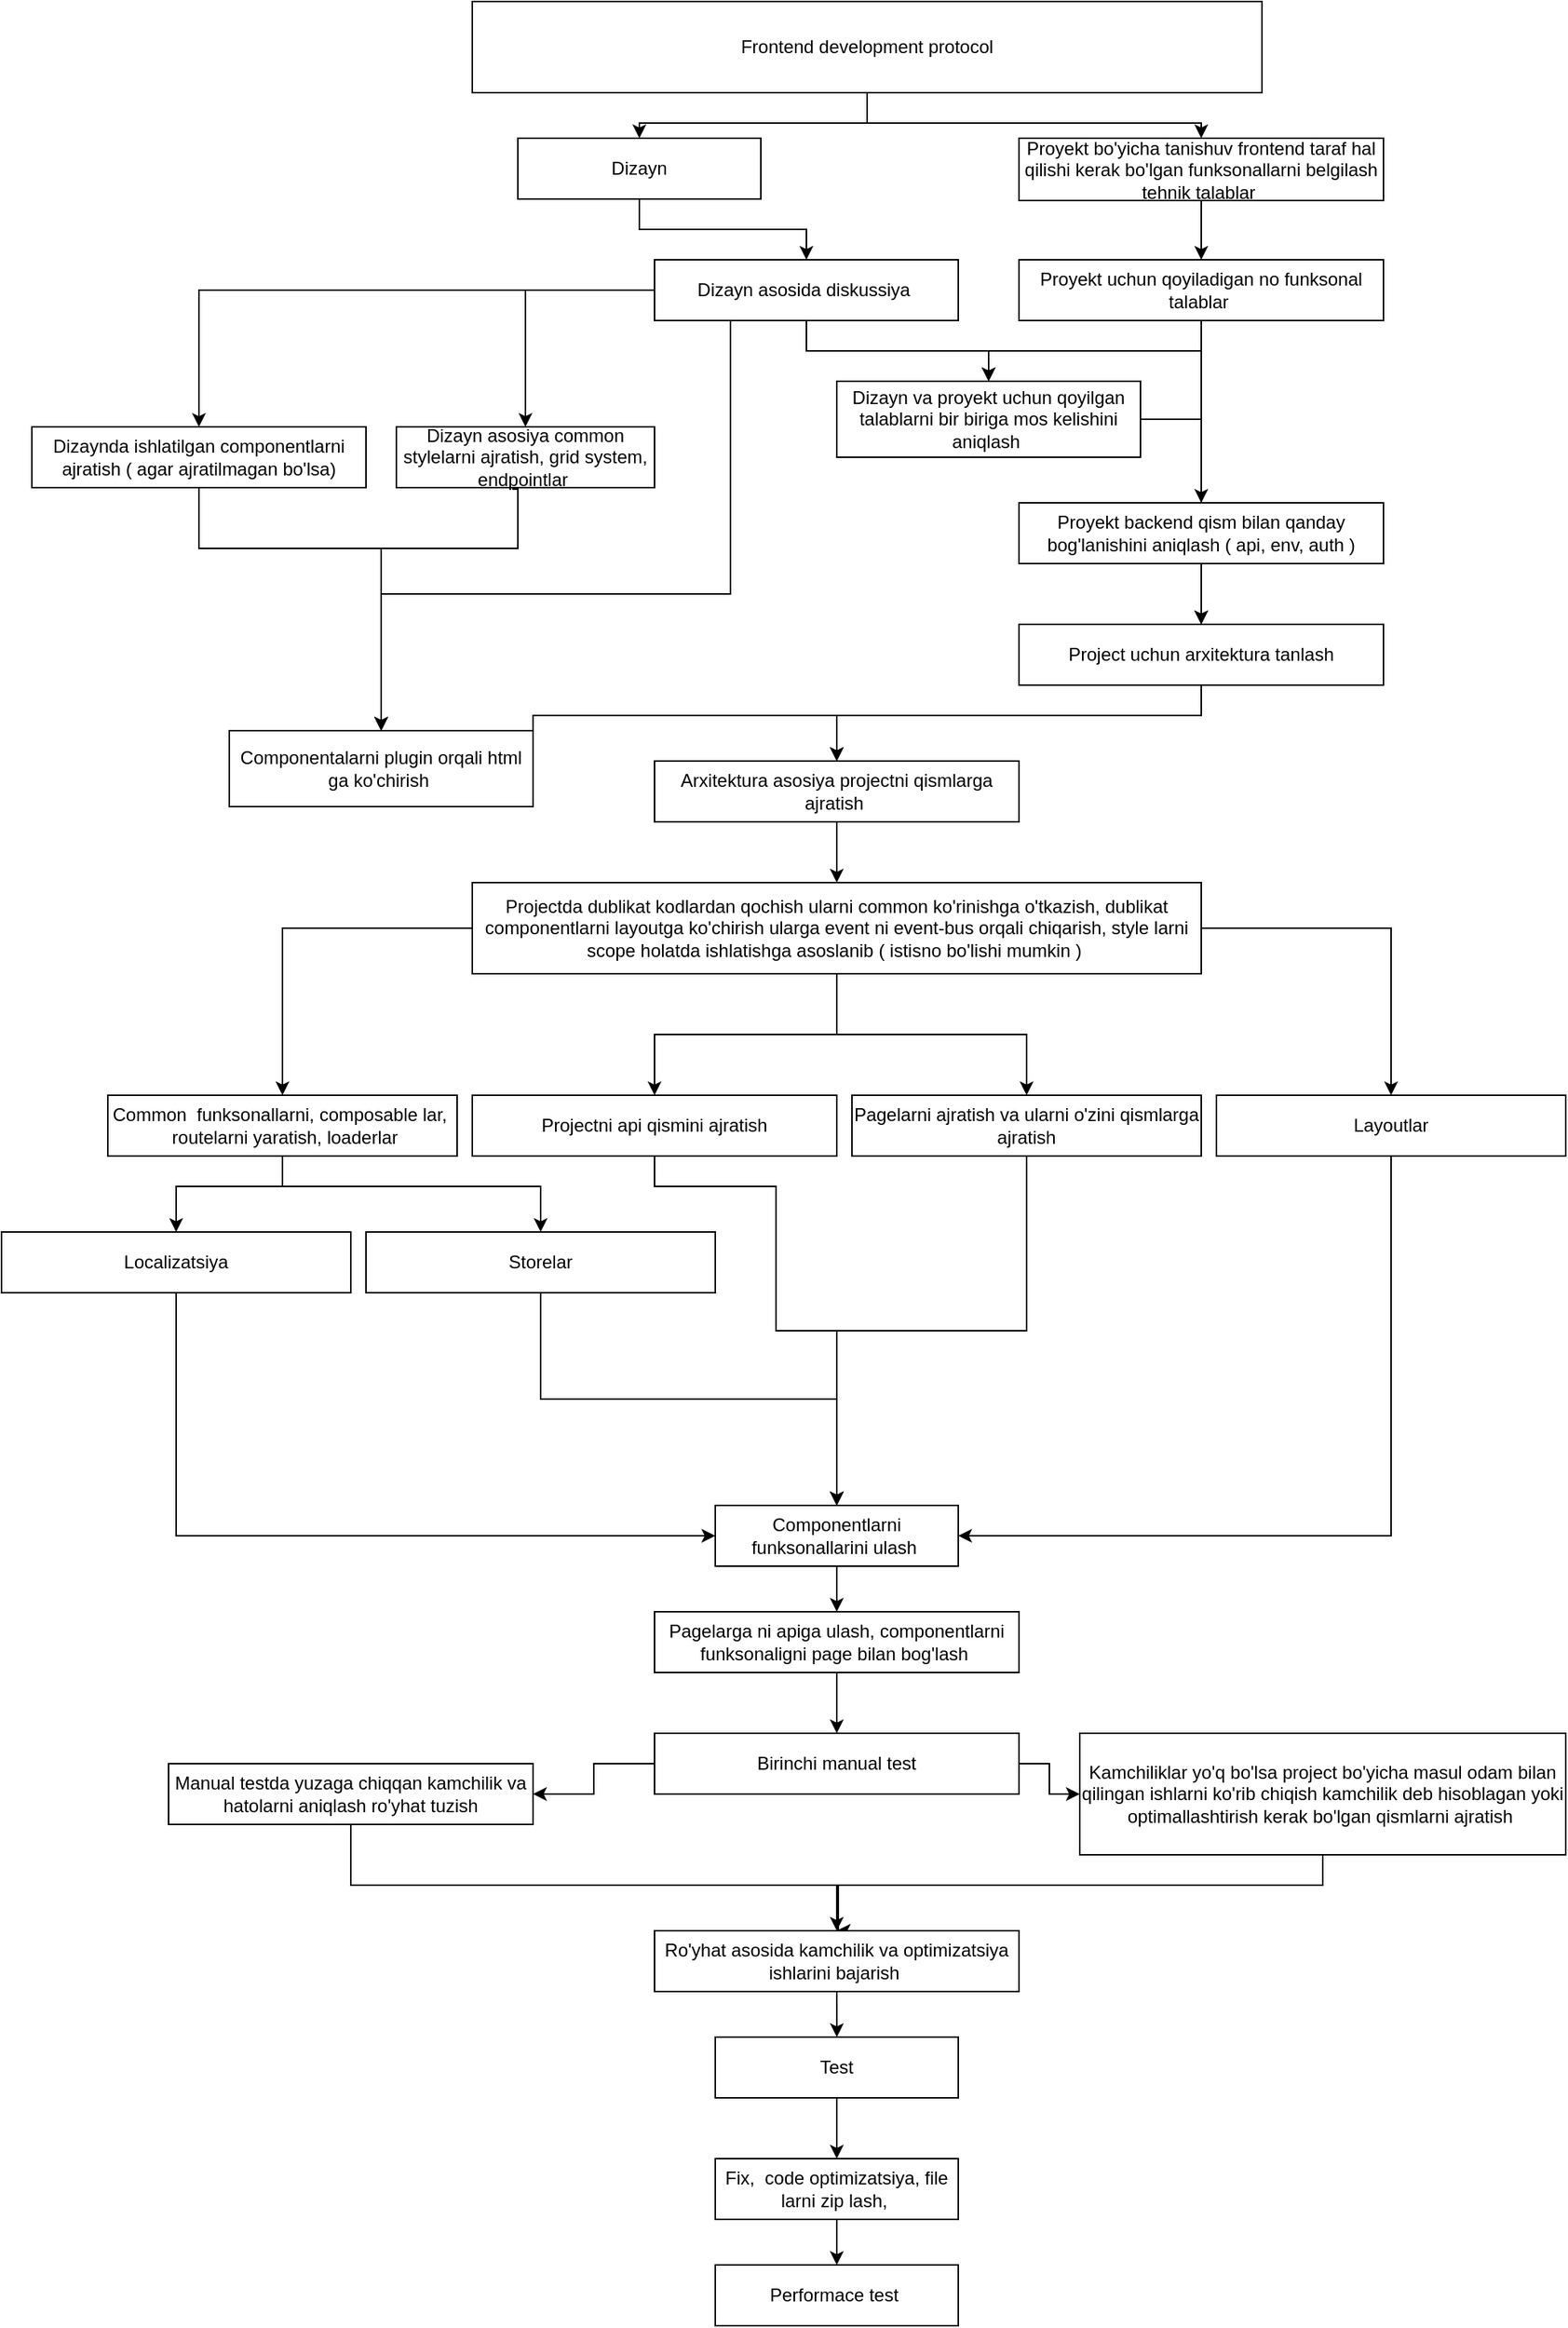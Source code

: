 <mxfile version="24.7.17">
  <diagram name="Page-1" id="ArStcaM5DUYL-hzr79vU">
    <mxGraphModel dx="5736" dy="3088" grid="1" gridSize="10" guides="1" tooltips="1" connect="1" arrows="1" fold="1" page="1" pageScale="1" pageWidth="1100" pageHeight="1700" math="0" shadow="0">
      <root>
        <mxCell id="0" />
        <mxCell id="1" parent="0" />
        <mxCell id="h19QluJANSFqdkkZkH_Q-4" value="" style="edgeStyle=orthogonalEdgeStyle;rounded=0;orthogonalLoop=1;jettySize=auto;html=1;" edge="1" parent="1" source="h19QluJANSFqdkkZkH_Q-1" target="h19QluJANSFqdkkZkH_Q-2">
          <mxGeometry relative="1" as="geometry" />
        </mxCell>
        <mxCell id="h19QluJANSFqdkkZkH_Q-15" style="edgeStyle=orthogonalEdgeStyle;rounded=0;orthogonalLoop=1;jettySize=auto;html=1;exitX=0.5;exitY=1;exitDx=0;exitDy=0;entryX=0.5;entryY=0;entryDx=0;entryDy=0;" edge="1" parent="1" source="h19QluJANSFqdkkZkH_Q-1" target="h19QluJANSFqdkkZkH_Q-12">
          <mxGeometry relative="1" as="geometry" />
        </mxCell>
        <mxCell id="h19QluJANSFqdkkZkH_Q-1" value="Frontend development protocol" style="rounded=0;whiteSpace=wrap;html=1;" vertex="1" parent="1">
          <mxGeometry x="320" y="40" width="520" height="60" as="geometry" />
        </mxCell>
        <mxCell id="h19QluJANSFqdkkZkH_Q-11" value="" style="edgeStyle=orthogonalEdgeStyle;rounded=0;orthogonalLoop=1;jettySize=auto;html=1;" edge="1" parent="1" source="h19QluJANSFqdkkZkH_Q-2" target="h19QluJANSFqdkkZkH_Q-10">
          <mxGeometry relative="1" as="geometry" />
        </mxCell>
        <mxCell id="h19QluJANSFqdkkZkH_Q-48" style="edgeStyle=orthogonalEdgeStyle;rounded=0;orthogonalLoop=1;jettySize=auto;html=1;exitX=0.25;exitY=1;exitDx=0;exitDy=0;entryX=0.5;entryY=0;entryDx=0;entryDy=0;" edge="1" parent="1" source="h19QluJANSFqdkkZkH_Q-10" target="h19QluJANSFqdkkZkH_Q-8">
          <mxGeometry relative="1" as="geometry">
            <mxPoint x="430.0" y="230" as="sourcePoint" />
            <Array as="points">
              <mxPoint x="490" y="430" />
              <mxPoint x="260" y="430" />
            </Array>
          </mxGeometry>
        </mxCell>
        <mxCell id="h19QluJANSFqdkkZkH_Q-49" style="edgeStyle=orthogonalEdgeStyle;rounded=0;orthogonalLoop=1;jettySize=auto;html=1;exitX=0;exitY=0.5;exitDx=0;exitDy=0;entryX=0.5;entryY=0;entryDx=0;entryDy=0;" edge="1" parent="1" source="h19QluJANSFqdkkZkH_Q-10" target="h19QluJANSFqdkkZkH_Q-6">
          <mxGeometry relative="1" as="geometry" />
        </mxCell>
        <mxCell id="h19QluJANSFqdkkZkH_Q-61" style="edgeStyle=orthogonalEdgeStyle;rounded=0;orthogonalLoop=1;jettySize=auto;html=1;exitX=0;exitY=0.5;exitDx=0;exitDy=0;entryX=0.5;entryY=0;entryDx=0;entryDy=0;" edge="1" parent="1" source="h19QluJANSFqdkkZkH_Q-10" target="h19QluJANSFqdkkZkH_Q-60">
          <mxGeometry relative="1" as="geometry">
            <mxPoint x="430.0" y="230" as="sourcePoint" />
          </mxGeometry>
        </mxCell>
        <mxCell id="h19QluJANSFqdkkZkH_Q-2" value="Dizayn" style="rounded=0;whiteSpace=wrap;html=1;" vertex="1" parent="1">
          <mxGeometry x="350" y="130" width="160" height="40" as="geometry" />
        </mxCell>
        <mxCell id="h19QluJANSFqdkkZkH_Q-50" style="edgeStyle=orthogonalEdgeStyle;rounded=0;orthogonalLoop=1;jettySize=auto;html=1;exitX=0.5;exitY=1;exitDx=0;exitDy=0;entryX=0.5;entryY=0;entryDx=0;entryDy=0;" edge="1" parent="1" source="h19QluJANSFqdkkZkH_Q-6" target="h19QluJANSFqdkkZkH_Q-8">
          <mxGeometry relative="1" as="geometry">
            <Array as="points">
              <mxPoint x="140" y="400" />
              <mxPoint x="260" y="400" />
            </Array>
          </mxGeometry>
        </mxCell>
        <mxCell id="h19QluJANSFqdkkZkH_Q-6" value="Dizaynda ishlatilgan componentlarni ajratish ( agar ajratilmagan bo&#39;lsa)" style="rounded=0;whiteSpace=wrap;html=1;" vertex="1" parent="1">
          <mxGeometry x="30" y="320" width="220" height="40" as="geometry" />
        </mxCell>
        <mxCell id="h19QluJANSFqdkkZkH_Q-39" style="edgeStyle=orthogonalEdgeStyle;rounded=0;orthogonalLoop=1;jettySize=auto;html=1;exitX=1;exitY=0.5;exitDx=0;exitDy=0;entryX=0.5;entryY=0;entryDx=0;entryDy=0;" edge="1" parent="1" source="h19QluJANSFqdkkZkH_Q-8" target="h19QluJANSFqdkkZkH_Q-23">
          <mxGeometry relative="1" as="geometry">
            <Array as="points">
              <mxPoint x="360" y="545" />
              <mxPoint x="360" y="510" />
              <mxPoint x="560" y="510" />
            </Array>
          </mxGeometry>
        </mxCell>
        <mxCell id="h19QluJANSFqdkkZkH_Q-8" value="Componentalarni plugin orqali html ga ko&#39;chirish&amp;nbsp;" style="rounded=0;whiteSpace=wrap;html=1;" vertex="1" parent="1">
          <mxGeometry x="160" y="520" width="200" height="50" as="geometry" />
        </mxCell>
        <mxCell id="h19QluJANSFqdkkZkH_Q-19" value="" style="edgeStyle=orthogonalEdgeStyle;rounded=0;orthogonalLoop=1;jettySize=auto;html=1;" edge="1" parent="1" source="h19QluJANSFqdkkZkH_Q-10" target="h19QluJANSFqdkkZkH_Q-18">
          <mxGeometry relative="1" as="geometry" />
        </mxCell>
        <mxCell id="h19QluJANSFqdkkZkH_Q-10" value="Dizayn asosida diskussiya&amp;nbsp;" style="rounded=0;whiteSpace=wrap;html=1;" vertex="1" parent="1">
          <mxGeometry x="440" y="210" width="200" height="40" as="geometry" />
        </mxCell>
        <mxCell id="h19QluJANSFqdkkZkH_Q-17" value="" style="edgeStyle=orthogonalEdgeStyle;rounded=0;orthogonalLoop=1;jettySize=auto;html=1;" edge="1" parent="1" source="h19QluJANSFqdkkZkH_Q-12" target="h19QluJANSFqdkkZkH_Q-16">
          <mxGeometry relative="1" as="geometry" />
        </mxCell>
        <mxCell id="h19QluJANSFqdkkZkH_Q-12" value="Proyekt bo&#39;yicha tanishuv frontend taraf hal qilishi kerak bo&#39;lgan funksonallarni belgilash tehnik talablar&amp;nbsp;" style="rounded=0;whiteSpace=wrap;html=1;" vertex="1" parent="1">
          <mxGeometry x="680" y="130" width="240" height="41" as="geometry" />
        </mxCell>
        <mxCell id="h19QluJANSFqdkkZkH_Q-20" style="edgeStyle=orthogonalEdgeStyle;rounded=0;orthogonalLoop=1;jettySize=auto;html=1;exitX=0.5;exitY=1;exitDx=0;exitDy=0;entryX=0.5;entryY=0;entryDx=0;entryDy=0;" edge="1" parent="1" source="h19QluJANSFqdkkZkH_Q-16" target="h19QluJANSFqdkkZkH_Q-18">
          <mxGeometry relative="1" as="geometry" />
        </mxCell>
        <mxCell id="h19QluJANSFqdkkZkH_Q-37" style="edgeStyle=orthogonalEdgeStyle;rounded=0;orthogonalLoop=1;jettySize=auto;html=1;exitX=0.5;exitY=1;exitDx=0;exitDy=0;entryX=0.5;entryY=0;entryDx=0;entryDy=0;entryPerimeter=0;" edge="1" parent="1" source="h19QluJANSFqdkkZkH_Q-16" target="h19QluJANSFqdkkZkH_Q-35">
          <mxGeometry relative="1" as="geometry">
            <mxPoint x="795" y="370" as="targetPoint" />
          </mxGeometry>
        </mxCell>
        <mxCell id="h19QluJANSFqdkkZkH_Q-16" value="Proyekt uchun qoyiladigan no funksonal talablar&amp;nbsp;" style="rounded=0;whiteSpace=wrap;html=1;" vertex="1" parent="1">
          <mxGeometry x="680" y="210" width="240" height="40" as="geometry" />
        </mxCell>
        <mxCell id="h19QluJANSFqdkkZkH_Q-32" style="edgeStyle=orthogonalEdgeStyle;rounded=0;orthogonalLoop=1;jettySize=auto;html=1;exitX=1;exitY=0.5;exitDx=0;exitDy=0;entryX=0.5;entryY=0;entryDx=0;entryDy=0;" edge="1" parent="1" source="h19QluJANSFqdkkZkH_Q-18" target="h19QluJANSFqdkkZkH_Q-21">
          <mxGeometry relative="1" as="geometry" />
        </mxCell>
        <mxCell id="h19QluJANSFqdkkZkH_Q-18" value="Dizayn va proyekt uchun qoyilgan talablarni bir biriga mos kelishini aniqlash&amp;nbsp;" style="rounded=0;whiteSpace=wrap;html=1;" vertex="1" parent="1">
          <mxGeometry x="560" y="290" width="200" height="50" as="geometry" />
        </mxCell>
        <mxCell id="h19QluJANSFqdkkZkH_Q-24" value="" style="edgeStyle=orthogonalEdgeStyle;rounded=0;orthogonalLoop=1;jettySize=auto;html=1;" edge="1" parent="1" source="h19QluJANSFqdkkZkH_Q-21" target="h19QluJANSFqdkkZkH_Q-23">
          <mxGeometry relative="1" as="geometry">
            <Array as="points">
              <mxPoint x="800" y="510" />
              <mxPoint x="560" y="510" />
            </Array>
          </mxGeometry>
        </mxCell>
        <mxCell id="h19QluJANSFqdkkZkH_Q-21" value="Project uchun arxitektura tanlash" style="rounded=0;whiteSpace=wrap;html=1;" vertex="1" parent="1">
          <mxGeometry x="680" y="450" width="240" height="40" as="geometry" />
        </mxCell>
        <mxCell id="h19QluJANSFqdkkZkH_Q-34" value="" style="edgeStyle=orthogonalEdgeStyle;rounded=0;orthogonalLoop=1;jettySize=auto;html=1;" edge="1" parent="1" source="h19QluJANSFqdkkZkH_Q-44" target="h19QluJANSFqdkkZkH_Q-33">
          <mxGeometry relative="1" as="geometry" />
        </mxCell>
        <mxCell id="h19QluJANSFqdkkZkH_Q-23" value="Arxitektura asosiya projectni qismlarga ajratish&amp;nbsp;" style="rounded=0;whiteSpace=wrap;html=1;" vertex="1" parent="1">
          <mxGeometry x="440" y="540" width="240" height="40" as="geometry" />
        </mxCell>
        <mxCell id="h19QluJANSFqdkkZkH_Q-51" style="edgeStyle=orthogonalEdgeStyle;rounded=0;orthogonalLoop=1;jettySize=auto;html=1;exitX=0.5;exitY=1;exitDx=0;exitDy=0;entryX=0.5;entryY=0;entryDx=0;entryDy=0;" edge="1" parent="1" source="h19QluJANSFqdkkZkH_Q-26" target="h19QluJANSFqdkkZkH_Q-42">
          <mxGeometry relative="1" as="geometry">
            <Array as="points">
              <mxPoint x="195" y="820" />
              <mxPoint x="365" y="820" />
            </Array>
          </mxGeometry>
        </mxCell>
        <mxCell id="h19QluJANSFqdkkZkH_Q-65" style="edgeStyle=orthogonalEdgeStyle;rounded=0;orthogonalLoop=1;jettySize=auto;html=1;exitX=0.5;exitY=1;exitDx=0;exitDy=0;entryX=0.5;entryY=0;entryDx=0;entryDy=0;" edge="1" parent="1" source="h19QluJANSFqdkkZkH_Q-26" target="h19QluJANSFqdkkZkH_Q-64">
          <mxGeometry relative="1" as="geometry">
            <Array as="points">
              <mxPoint x="195" y="820" />
              <mxPoint x="125" y="820" />
            </Array>
          </mxGeometry>
        </mxCell>
        <mxCell id="h19QluJANSFqdkkZkH_Q-26" value="Common&amp;nbsp; funksonallarni, composable lar,&amp;nbsp; &amp;nbsp;routelarni yaratish, loaderlar" style="rounded=0;whiteSpace=wrap;html=1;" vertex="1" parent="1">
          <mxGeometry x="80" y="760" width="230" height="40" as="geometry" />
        </mxCell>
        <mxCell id="h19QluJANSFqdkkZkH_Q-69" style="edgeStyle=orthogonalEdgeStyle;rounded=0;orthogonalLoop=1;jettySize=auto;html=1;exitX=0.5;exitY=1;exitDx=0;exitDy=0;entryX=0.5;entryY=0;entryDx=0;entryDy=0;" edge="1" parent="1" source="h19QluJANSFqdkkZkH_Q-28" target="h19QluJANSFqdkkZkH_Q-52">
          <mxGeometry relative="1" as="geometry" />
        </mxCell>
        <mxCell id="h19QluJANSFqdkkZkH_Q-28" value="Pagelarni ajratish va ularni o&#39;zini qismlarga ajratish" style="rounded=0;whiteSpace=wrap;html=1;" vertex="1" parent="1">
          <mxGeometry x="570" y="760" width="230" height="40" as="geometry" />
        </mxCell>
        <mxCell id="h19QluJANSFqdkkZkH_Q-86" style="edgeStyle=orthogonalEdgeStyle;rounded=0;orthogonalLoop=1;jettySize=auto;html=1;exitX=0.5;exitY=1;exitDx=0;exitDy=0;" edge="1" parent="1" source="h19QluJANSFqdkkZkH_Q-33" target="h19QluJANSFqdkkZkH_Q-52">
          <mxGeometry relative="1" as="geometry">
            <Array as="points">
              <mxPoint x="440" y="820" />
              <mxPoint x="520" y="820" />
              <mxPoint x="520" y="915" />
              <mxPoint x="560" y="915" />
            </Array>
          </mxGeometry>
        </mxCell>
        <mxCell id="h19QluJANSFqdkkZkH_Q-33" value="Projectni api qismini ajratish" style="rounded=0;whiteSpace=wrap;html=1;" vertex="1" parent="1">
          <mxGeometry x="320" y="760" width="240" height="40" as="geometry" />
        </mxCell>
        <mxCell id="h19QluJANSFqdkkZkH_Q-38" style="edgeStyle=orthogonalEdgeStyle;rounded=0;orthogonalLoop=1;jettySize=auto;html=1;exitX=0.5;exitY=1;exitDx=0;exitDy=0;entryX=0.5;entryY=0;entryDx=0;entryDy=0;" edge="1" parent="1" source="h19QluJANSFqdkkZkH_Q-35" target="h19QluJANSFqdkkZkH_Q-21">
          <mxGeometry relative="1" as="geometry" />
        </mxCell>
        <mxCell id="h19QluJANSFqdkkZkH_Q-35" value="Proyekt backend qism bilan qanday bog&#39;lanishini aniqlash ( api, env, auth )" style="rounded=0;whiteSpace=wrap;html=1;" vertex="1" parent="1">
          <mxGeometry x="680" y="370" width="240" height="40" as="geometry" />
        </mxCell>
        <mxCell id="h19QluJANSFqdkkZkH_Q-70" style="edgeStyle=orthogonalEdgeStyle;rounded=0;orthogonalLoop=1;jettySize=auto;html=1;exitX=0.5;exitY=1;exitDx=0;exitDy=0;entryX=1;entryY=0.5;entryDx=0;entryDy=0;" edge="1" parent="1" source="h19QluJANSFqdkkZkH_Q-41" target="h19QluJANSFqdkkZkH_Q-52">
          <mxGeometry relative="1" as="geometry" />
        </mxCell>
        <mxCell id="h19QluJANSFqdkkZkH_Q-41" value="Layoutlar" style="rounded=0;whiteSpace=wrap;html=1;" vertex="1" parent="1">
          <mxGeometry x="810" y="760" width="230" height="40" as="geometry" />
        </mxCell>
        <mxCell id="h19QluJANSFqdkkZkH_Q-53" style="edgeStyle=orthogonalEdgeStyle;rounded=0;orthogonalLoop=1;jettySize=auto;html=1;exitX=0.5;exitY=1;exitDx=0;exitDy=0;" edge="1" parent="1" source="h19QluJANSFqdkkZkH_Q-42" target="h19QluJANSFqdkkZkH_Q-52">
          <mxGeometry relative="1" as="geometry" />
        </mxCell>
        <mxCell id="h19QluJANSFqdkkZkH_Q-42" value="Storelar" style="rounded=0;whiteSpace=wrap;html=1;" vertex="1" parent="1">
          <mxGeometry x="250" y="850" width="230" height="40" as="geometry" />
        </mxCell>
        <mxCell id="h19QluJANSFqdkkZkH_Q-45" value="" style="edgeStyle=orthogonalEdgeStyle;rounded=0;orthogonalLoop=1;jettySize=auto;html=1;" edge="1" parent="1" source="h19QluJANSFqdkkZkH_Q-23" target="h19QluJANSFqdkkZkH_Q-44">
          <mxGeometry relative="1" as="geometry">
            <mxPoint x="560" y="580" as="sourcePoint" />
            <mxPoint x="560" y="770" as="targetPoint" />
          </mxGeometry>
        </mxCell>
        <mxCell id="h19QluJANSFqdkkZkH_Q-46" style="edgeStyle=orthogonalEdgeStyle;rounded=0;orthogonalLoop=1;jettySize=auto;html=1;exitX=0;exitY=0.5;exitDx=0;exitDy=0;entryX=0.5;entryY=0;entryDx=0;entryDy=0;" edge="1" parent="1" source="h19QluJANSFqdkkZkH_Q-44" target="h19QluJANSFqdkkZkH_Q-26">
          <mxGeometry relative="1" as="geometry" />
        </mxCell>
        <mxCell id="h19QluJANSFqdkkZkH_Q-47" style="edgeStyle=orthogonalEdgeStyle;rounded=0;orthogonalLoop=1;jettySize=auto;html=1;exitX=0.5;exitY=1;exitDx=0;exitDy=0;entryX=0.5;entryY=0;entryDx=0;entryDy=0;" edge="1" parent="1" source="h19QluJANSFqdkkZkH_Q-44" target="h19QluJANSFqdkkZkH_Q-28">
          <mxGeometry relative="1" as="geometry" />
        </mxCell>
        <mxCell id="h19QluJANSFqdkkZkH_Q-67" style="edgeStyle=orthogonalEdgeStyle;rounded=0;orthogonalLoop=1;jettySize=auto;html=1;exitX=1;exitY=0.5;exitDx=0;exitDy=0;entryX=0.5;entryY=0;entryDx=0;entryDy=0;" edge="1" parent="1" source="h19QluJANSFqdkkZkH_Q-44" target="h19QluJANSFqdkkZkH_Q-41">
          <mxGeometry relative="1" as="geometry" />
        </mxCell>
        <mxCell id="h19QluJANSFqdkkZkH_Q-44" value="Projectda dublikat kodlardan qochish ularni common ko&#39;rinishga o&#39;tkazish, dublikat componentlarni layoutga ko&#39;chirish ularga event ni event-bus orqali chiqarish, style larni scope holatda ishlatishga asoslanib ( istisno bo&#39;lishi mumkin )&amp;nbsp;" style="rounded=0;whiteSpace=wrap;html=1;" vertex="1" parent="1">
          <mxGeometry x="320" y="620" width="480" height="60" as="geometry" />
        </mxCell>
        <mxCell id="h19QluJANSFqdkkZkH_Q-56" value="" style="edgeStyle=orthogonalEdgeStyle;rounded=0;orthogonalLoop=1;jettySize=auto;html=1;" edge="1" parent="1" source="h19QluJANSFqdkkZkH_Q-52" target="h19QluJANSFqdkkZkH_Q-55">
          <mxGeometry relative="1" as="geometry" />
        </mxCell>
        <mxCell id="h19QluJANSFqdkkZkH_Q-52" value="Componentlarni funksonallarini ulash&amp;nbsp;" style="rounded=0;whiteSpace=wrap;html=1;" vertex="1" parent="1">
          <mxGeometry x="480" y="1030" width="160" height="40" as="geometry" />
        </mxCell>
        <mxCell id="h19QluJANSFqdkkZkH_Q-72" value="" style="edgeStyle=orthogonalEdgeStyle;rounded=0;orthogonalLoop=1;jettySize=auto;html=1;" edge="1" parent="1" source="h19QluJANSFqdkkZkH_Q-55" target="h19QluJANSFqdkkZkH_Q-71">
          <mxGeometry relative="1" as="geometry" />
        </mxCell>
        <mxCell id="h19QluJANSFqdkkZkH_Q-55" value="Pagelarga ni apiga ulash, componentlarni funksonaligni page bilan bog&#39;lash&amp;nbsp;" style="rounded=0;whiteSpace=wrap;html=1;" vertex="1" parent="1">
          <mxGeometry x="440" y="1100" width="240" height="40" as="geometry" />
        </mxCell>
        <mxCell id="h19QluJANSFqdkkZkH_Q-62" style="edgeStyle=orthogonalEdgeStyle;rounded=0;orthogonalLoop=1;jettySize=auto;html=1;entryX=0.5;entryY=0;entryDx=0;entryDy=0;exitX=0.449;exitY=1.025;exitDx=0;exitDy=0;exitPerimeter=0;" edge="1" parent="1" source="h19QluJANSFqdkkZkH_Q-60" target="h19QluJANSFqdkkZkH_Q-8">
          <mxGeometry relative="1" as="geometry">
            <mxPoint x="240" y="520" as="targetPoint" />
            <mxPoint x="330" y="380" as="sourcePoint" />
            <Array as="points">
              <mxPoint x="350" y="361" />
              <mxPoint x="350" y="400" />
              <mxPoint x="260" y="400" />
            </Array>
          </mxGeometry>
        </mxCell>
        <mxCell id="h19QluJANSFqdkkZkH_Q-60" value="Dizayn asosiya common stylelarni ajratish, grid system, endpointlar&amp;nbsp;" style="rounded=0;whiteSpace=wrap;html=1;" vertex="1" parent="1">
          <mxGeometry x="270" y="320" width="170" height="40" as="geometry" />
        </mxCell>
        <mxCell id="h19QluJANSFqdkkZkH_Q-66" style="edgeStyle=orthogonalEdgeStyle;rounded=0;orthogonalLoop=1;jettySize=auto;html=1;exitX=0.5;exitY=1;exitDx=0;exitDy=0;entryX=0;entryY=0.5;entryDx=0;entryDy=0;" edge="1" parent="1" source="h19QluJANSFqdkkZkH_Q-64" target="h19QluJANSFqdkkZkH_Q-52">
          <mxGeometry relative="1" as="geometry" />
        </mxCell>
        <mxCell id="h19QluJANSFqdkkZkH_Q-64" value="Localizatsiya" style="rounded=0;whiteSpace=wrap;html=1;" vertex="1" parent="1">
          <mxGeometry x="10" y="850" width="230" height="40" as="geometry" />
        </mxCell>
        <mxCell id="h19QluJANSFqdkkZkH_Q-74" value="" style="edgeStyle=orthogonalEdgeStyle;rounded=0;orthogonalLoop=1;jettySize=auto;html=1;" edge="1" parent="1" source="h19QluJANSFqdkkZkH_Q-71" target="h19QluJANSFqdkkZkH_Q-73">
          <mxGeometry relative="1" as="geometry" />
        </mxCell>
        <mxCell id="h19QluJANSFqdkkZkH_Q-76" value="" style="edgeStyle=orthogonalEdgeStyle;rounded=0;orthogonalLoop=1;jettySize=auto;html=1;" edge="1" parent="1" source="h19QluJANSFqdkkZkH_Q-71" target="h19QluJANSFqdkkZkH_Q-75">
          <mxGeometry relative="1" as="geometry" />
        </mxCell>
        <mxCell id="h19QluJANSFqdkkZkH_Q-71" value="Birinchi manual test" style="rounded=0;whiteSpace=wrap;html=1;" vertex="1" parent="1">
          <mxGeometry x="440" y="1180" width="240" height="40" as="geometry" />
        </mxCell>
        <mxCell id="h19QluJANSFqdkkZkH_Q-78" style="edgeStyle=orthogonalEdgeStyle;rounded=0;orthogonalLoop=1;jettySize=auto;html=1;exitX=0.5;exitY=1;exitDx=0;exitDy=0;" edge="1" parent="1" source="h19QluJANSFqdkkZkH_Q-73" target="h19QluJANSFqdkkZkH_Q-77">
          <mxGeometry relative="1" as="geometry">
            <Array as="points">
              <mxPoint x="240" y="1280" />
              <mxPoint x="560" y="1280" />
            </Array>
          </mxGeometry>
        </mxCell>
        <mxCell id="h19QluJANSFqdkkZkH_Q-73" value="Manual testda yuzaga chiqqan kamchilik va hatolarni aniqlash ro&#39;yhat tuzish" style="rounded=0;whiteSpace=wrap;html=1;" vertex="1" parent="1">
          <mxGeometry x="120" y="1200" width="240" height="40" as="geometry" />
        </mxCell>
        <mxCell id="h19QluJANSFqdkkZkH_Q-79" style="edgeStyle=orthogonalEdgeStyle;rounded=0;orthogonalLoop=1;jettySize=auto;html=1;exitX=0.5;exitY=1;exitDx=0;exitDy=0;entryX=0.5;entryY=0;entryDx=0;entryDy=0;" edge="1" parent="1" source="h19QluJANSFqdkkZkH_Q-75" target="h19QluJANSFqdkkZkH_Q-77">
          <mxGeometry relative="1" as="geometry">
            <mxPoint x="560" y="1290" as="targetPoint" />
            <Array as="points">
              <mxPoint x="880" y="1280" />
              <mxPoint x="561" y="1280" />
              <mxPoint x="561" y="1310" />
            </Array>
          </mxGeometry>
        </mxCell>
        <mxCell id="h19QluJANSFqdkkZkH_Q-75" value="Kamchiliklar yo&#39;q bo&#39;lsa project bo&#39;yicha masul odam bilan qilingan ishlarni ko&#39;rib chiqish kamchilik deb hisoblagan yoki optimallashtirish kerak bo&#39;lgan qismlarni ajratish&amp;nbsp;" style="rounded=0;whiteSpace=wrap;html=1;" vertex="1" parent="1">
          <mxGeometry x="720" y="1180" width="320" height="80" as="geometry" />
        </mxCell>
        <mxCell id="h19QluJANSFqdkkZkH_Q-80" style="edgeStyle=orthogonalEdgeStyle;rounded=0;orthogonalLoop=1;jettySize=auto;html=1;exitX=0.5;exitY=1;exitDx=0;exitDy=0;" edge="1" parent="1" source="h19QluJANSFqdkkZkH_Q-77">
          <mxGeometry relative="1" as="geometry">
            <mxPoint x="560.059" y="1380" as="targetPoint" />
          </mxGeometry>
        </mxCell>
        <mxCell id="h19QluJANSFqdkkZkH_Q-77" value="Ro&#39;yhat asosida kamchilik va optimizatsiya ishlarini bajarish&amp;nbsp;" style="rounded=0;whiteSpace=wrap;html=1;" vertex="1" parent="1">
          <mxGeometry x="440" y="1310" width="240" height="40" as="geometry" />
        </mxCell>
        <mxCell id="h19QluJANSFqdkkZkH_Q-83" value="" style="edgeStyle=orthogonalEdgeStyle;rounded=0;orthogonalLoop=1;jettySize=auto;html=1;" edge="1" parent="1" source="h19QluJANSFqdkkZkH_Q-81" target="h19QluJANSFqdkkZkH_Q-82">
          <mxGeometry relative="1" as="geometry" />
        </mxCell>
        <mxCell id="h19QluJANSFqdkkZkH_Q-81" value="Test" style="rounded=0;whiteSpace=wrap;html=1;" vertex="1" parent="1">
          <mxGeometry x="480" y="1380" width="160" height="40" as="geometry" />
        </mxCell>
        <mxCell id="h19QluJANSFqdkkZkH_Q-92" value="" style="edgeStyle=orthogonalEdgeStyle;rounded=0;orthogonalLoop=1;jettySize=auto;html=1;" edge="1" parent="1" source="h19QluJANSFqdkkZkH_Q-82" target="h19QluJANSFqdkkZkH_Q-91">
          <mxGeometry relative="1" as="geometry" />
        </mxCell>
        <mxCell id="h19QluJANSFqdkkZkH_Q-82" value="Fix,&amp;nbsp; code optimizatsiya, file larni zip lash,&amp;nbsp;" style="rounded=0;whiteSpace=wrap;html=1;" vertex="1" parent="1">
          <mxGeometry x="480" y="1460" width="160" height="40" as="geometry" />
        </mxCell>
        <mxCell id="h19QluJANSFqdkkZkH_Q-91" value="Performace test&amp;nbsp;" style="rounded=0;whiteSpace=wrap;html=1;" vertex="1" parent="1">
          <mxGeometry x="480" y="1530" width="160" height="40" as="geometry" />
        </mxCell>
      </root>
    </mxGraphModel>
  </diagram>
</mxfile>
